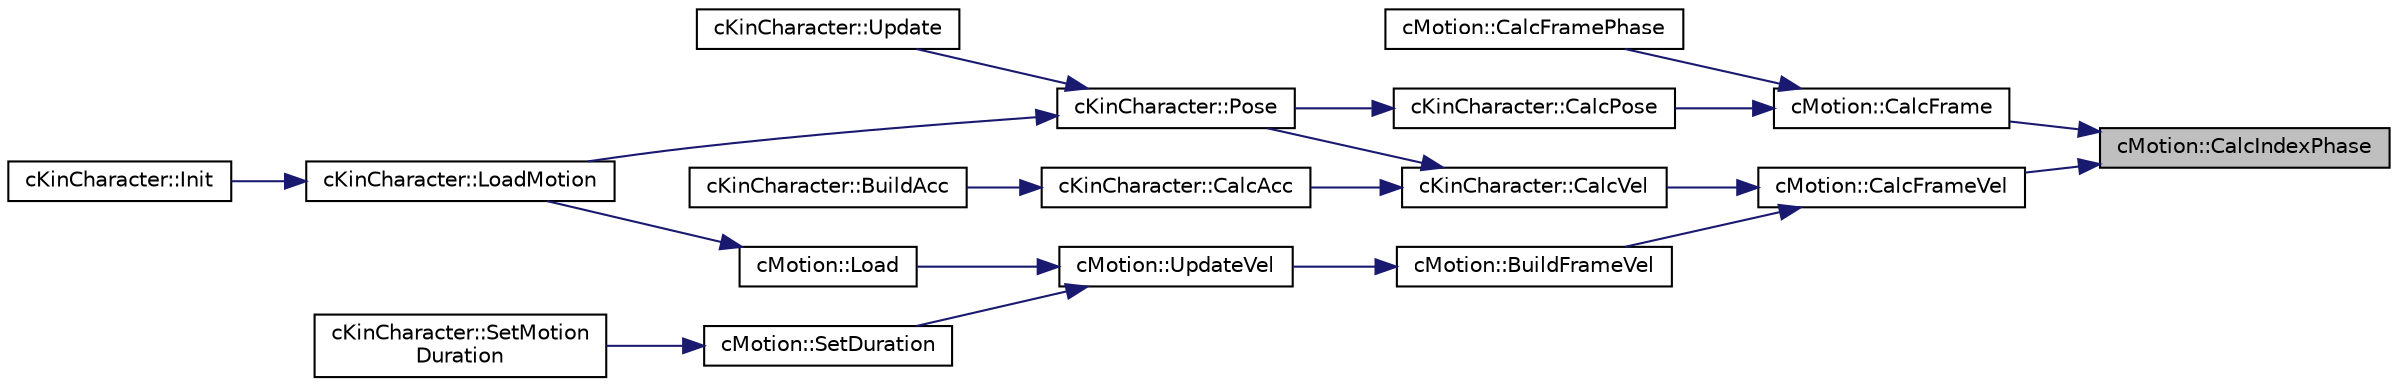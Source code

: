 digraph "cMotion::CalcIndexPhase"
{
 // LATEX_PDF_SIZE
  edge [fontname="Helvetica",fontsize="10",labelfontname="Helvetica",labelfontsize="10"];
  node [fontname="Helvetica",fontsize="10",shape=record];
  rankdir="RL";
  Node1 [label="cMotion::CalcIndexPhase",height=0.2,width=0.4,color="black", fillcolor="grey75", style="filled", fontcolor="black",tooltip=" "];
  Node1 -> Node2 [dir="back",color="midnightblue",fontsize="10",style="solid",fontname="Helvetica"];
  Node2 [label="cMotion::CalcFrame",height=0.2,width=0.4,color="black", fillcolor="white", style="filled",URL="$classc_motion.html#a32b90d777058b27f7474e779c4536dcf",tooltip=" "];
  Node2 -> Node3 [dir="back",color="midnightblue",fontsize="10",style="solid",fontname="Helvetica"];
  Node3 [label="cMotion::CalcFramePhase",height=0.2,width=0.4,color="black", fillcolor="white", style="filled",URL="$classc_motion.html#a61cc6944b38cfefe06eed3d3b73f0d5c",tooltip=" "];
  Node2 -> Node4 [dir="back",color="midnightblue",fontsize="10",style="solid",fontname="Helvetica"];
  Node4 [label="cKinCharacter::CalcPose",height=0.2,width=0.4,color="black", fillcolor="white", style="filled",URL="$classc_kin_character.html#a68ca12d76d4b8991270041dcae4be4eb",tooltip=" "];
  Node4 -> Node5 [dir="back",color="midnightblue",fontsize="10",style="solid",fontname="Helvetica"];
  Node5 [label="cKinCharacter::Pose",height=0.2,width=0.4,color="black", fillcolor="white", style="filled",URL="$classc_kin_character.html#a3ccbe74d9ad0f4d7104f901279a03a31",tooltip=" "];
  Node5 -> Node6 [dir="back",color="midnightblue",fontsize="10",style="solid",fontname="Helvetica"];
  Node6 [label="cKinCharacter::LoadMotion",height=0.2,width=0.4,color="black", fillcolor="white", style="filled",URL="$classc_kin_character.html#aadfb26f290511a722fa701f7cf134845",tooltip=" "];
  Node6 -> Node7 [dir="back",color="midnightblue",fontsize="10",style="solid",fontname="Helvetica"];
  Node7 [label="cKinCharacter::Init",height=0.2,width=0.4,color="black", fillcolor="white", style="filled",URL="$classc_kin_character.html#a8aae2e1ec2b7b0fcdfc9b6ee2b4df4b7",tooltip=" "];
  Node5 -> Node8 [dir="back",color="midnightblue",fontsize="10",style="solid",fontname="Helvetica"];
  Node8 [label="cKinCharacter::Update",height=0.2,width=0.4,color="black", fillcolor="white", style="filled",URL="$classc_kin_character.html#adab771763382d1e6f2d76ad47eb3506a",tooltip=" "];
  Node1 -> Node9 [dir="back",color="midnightblue",fontsize="10",style="solid",fontname="Helvetica"];
  Node9 [label="cMotion::CalcFrameVel",height=0.2,width=0.4,color="black", fillcolor="white", style="filled",URL="$classc_motion.html#a5cb7a1bd1067611248adf53b8ec3660a",tooltip=" "];
  Node9 -> Node10 [dir="back",color="midnightblue",fontsize="10",style="solid",fontname="Helvetica"];
  Node10 [label="cMotion::BuildFrameVel",height=0.2,width=0.4,color="black", fillcolor="white", style="filled",URL="$classc_motion.html#a23784bf0489c51e7a9e07e6d5ab53195",tooltip=" "];
  Node10 -> Node11 [dir="back",color="midnightblue",fontsize="10",style="solid",fontname="Helvetica"];
  Node11 [label="cMotion::UpdateVel",height=0.2,width=0.4,color="black", fillcolor="white", style="filled",URL="$classc_motion.html#a317413de34d78b54a04f3077fc6481b5",tooltip=" "];
  Node11 -> Node12 [dir="back",color="midnightblue",fontsize="10",style="solid",fontname="Helvetica"];
  Node12 [label="cMotion::Load",height=0.2,width=0.4,color="black", fillcolor="white", style="filled",URL="$classc_motion.html#a477a235be5644e9d4eafec1fa1ff2547",tooltip=" "];
  Node12 -> Node6 [dir="back",color="midnightblue",fontsize="10",style="solid",fontname="Helvetica"];
  Node11 -> Node13 [dir="back",color="midnightblue",fontsize="10",style="solid",fontname="Helvetica"];
  Node13 [label="cMotion::SetDuration",height=0.2,width=0.4,color="black", fillcolor="white", style="filled",URL="$classc_motion.html#a6c79cbfd7a3e0b3c5a2e9e279720900b",tooltip=" "];
  Node13 -> Node14 [dir="back",color="midnightblue",fontsize="10",style="solid",fontname="Helvetica"];
  Node14 [label="cKinCharacter::SetMotion\lDuration",height=0.2,width=0.4,color="black", fillcolor="white", style="filled",URL="$classc_kin_character.html#a3c6bb5dd69f987c5487b33d70010da2f",tooltip=" "];
  Node9 -> Node15 [dir="back",color="midnightblue",fontsize="10",style="solid",fontname="Helvetica"];
  Node15 [label="cKinCharacter::CalcVel",height=0.2,width=0.4,color="black", fillcolor="white", style="filled",URL="$classc_kin_character.html#af176f2116f10f6354021194945c2c19a",tooltip=" "];
  Node15 -> Node16 [dir="back",color="midnightblue",fontsize="10",style="solid",fontname="Helvetica"];
  Node16 [label="cKinCharacter::CalcAcc",height=0.2,width=0.4,color="black", fillcolor="white", style="filled",URL="$classc_kin_character.html#aa3bc4cb904d48cf623b905bb9aa46006",tooltip=" "];
  Node16 -> Node17 [dir="back",color="midnightblue",fontsize="10",style="solid",fontname="Helvetica"];
  Node17 [label="cKinCharacter::BuildAcc",height=0.2,width=0.4,color="black", fillcolor="white", style="filled",URL="$classc_kin_character.html#aa0fd30b001acce502f898e8c3a4f6c77",tooltip=" "];
  Node15 -> Node5 [dir="back",color="midnightblue",fontsize="10",style="solid",fontname="Helvetica"];
}
